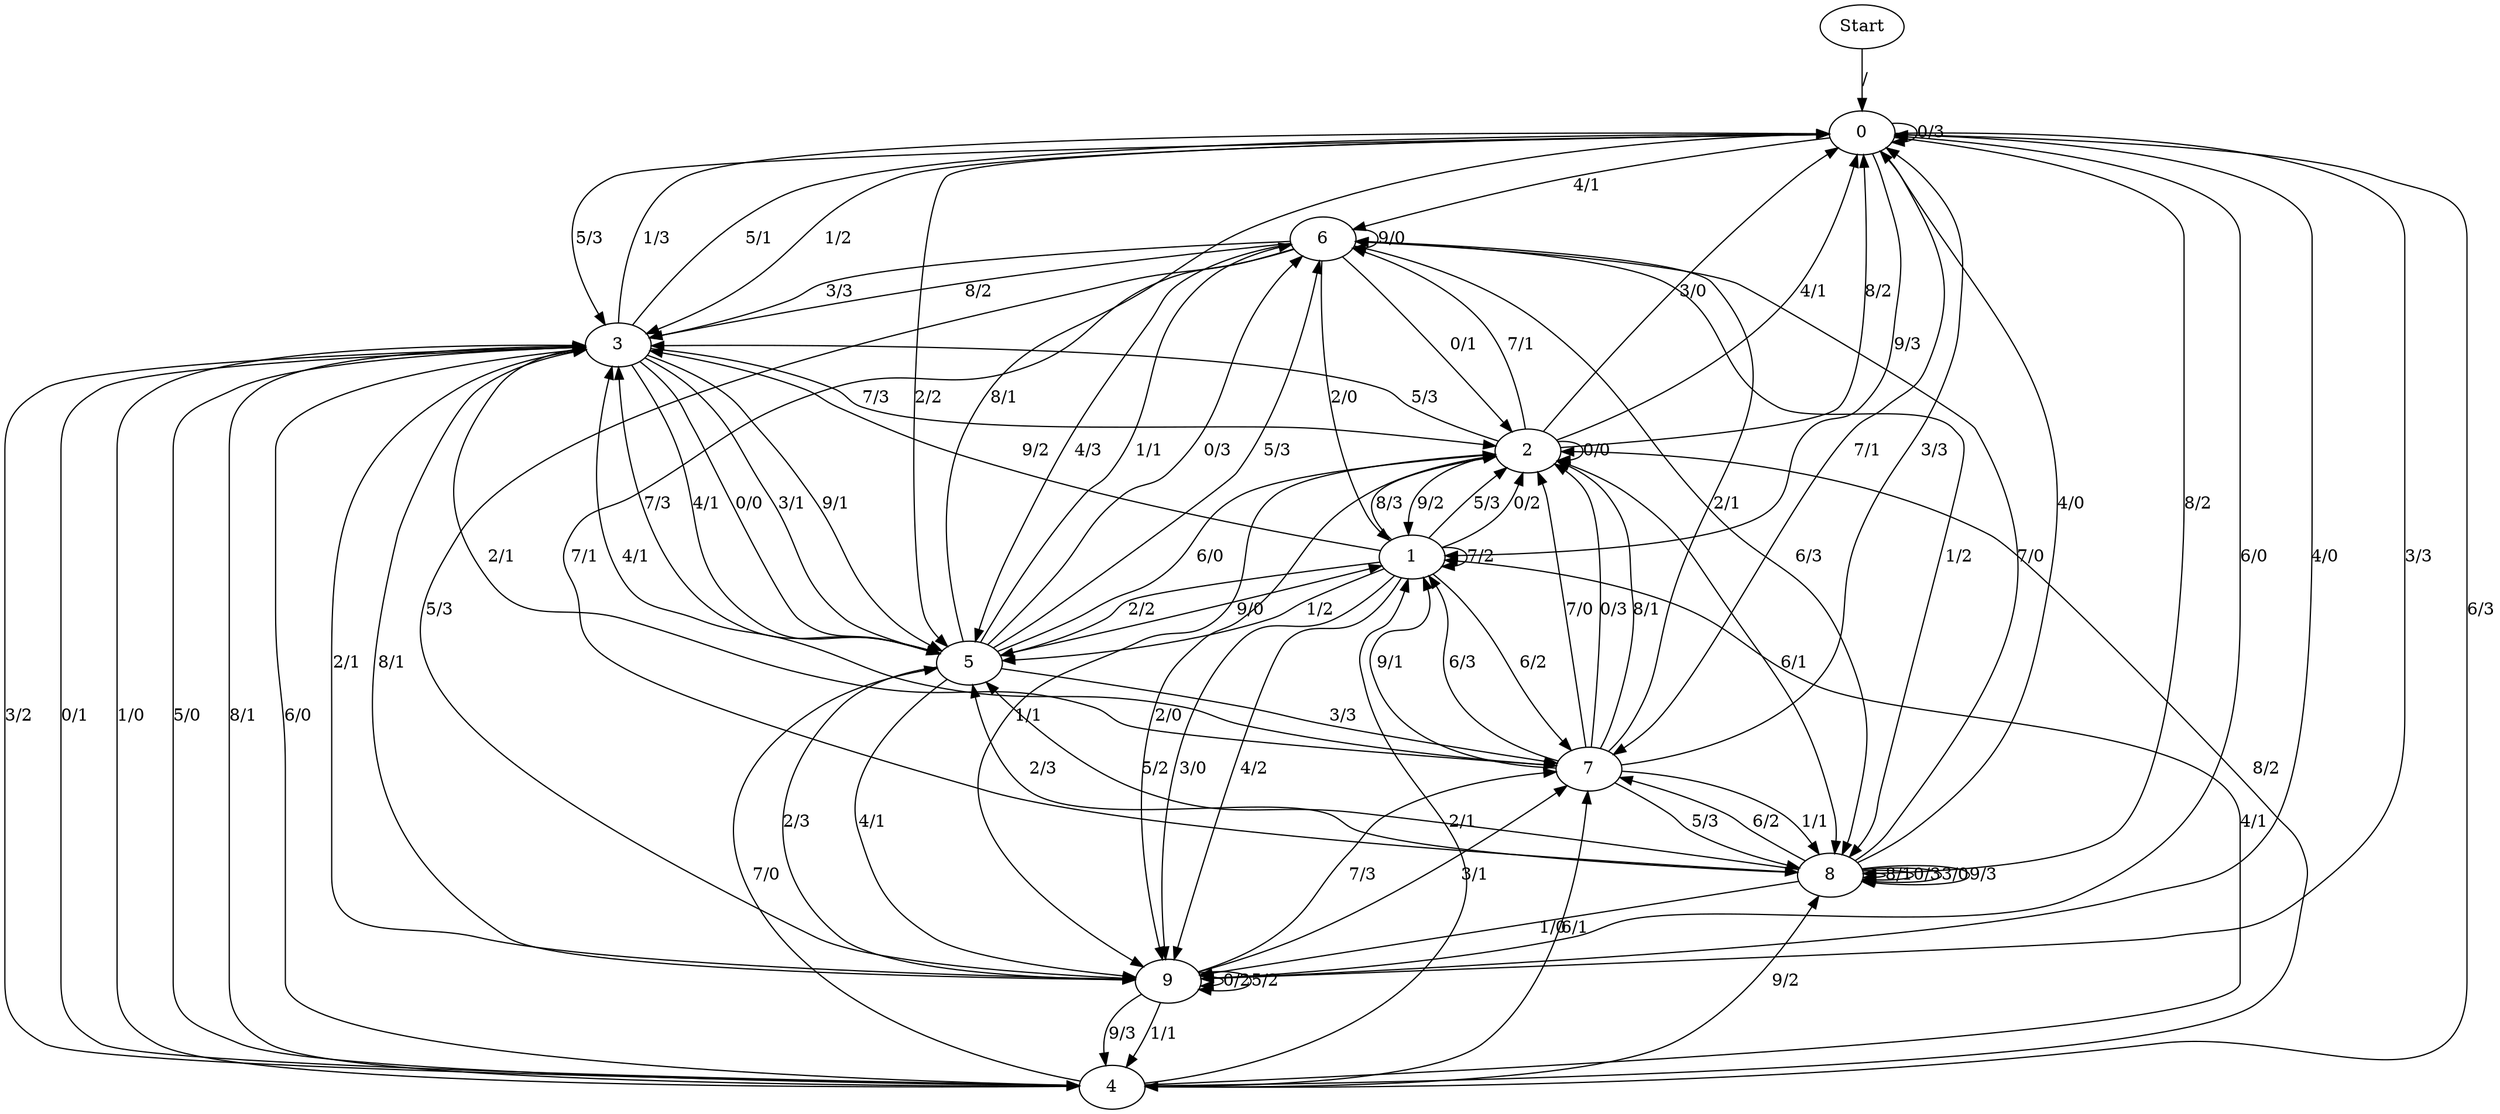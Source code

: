 digraph {
	Start -> 0 [label="/"]
	0 -> 0 [label="0/3"]
	0 -> 6 [label="4/1"]
	0 -> 3 [label="5/3"]
	0 -> 9 [label="3/3"]
	0 -> 7 [label="7/1"]
	0 -> 4 [label="6/3"]
	0 -> 5 [label="2/2"]
	0 -> 3 [label="1/2"]
	0 -> 8 [label="8/2"]
	0 -> 1 [label="9/3"]
	9 -> 7 [label="7/3"]
	9 -> 9 [label="0/2"]
	9 -> 3 [label="8/1"]
	9 -> 7 [label="3/1"]
	9 -> 4 [label="1/1"]
	9 -> 9 [label="5/2"]
	9 -> 4 [label="9/3"]
	9 -> 0 [label="6/0"]
	9 -> 0 [label="4/0"]
	9 -> 3 [label="2/1"]
	3 -> 4 [label="8/1"]
	3 -> 5 [label="4/1"]
	3 -> 2 [label="7/3"]
	3 -> 0 [label="1/3"]
	3 -> 5 [label="0/0"]
	3 -> 0 [label="5/1"]
	3 -> 7 [label="2/1"]
	3 -> 4 [label="6/0"]
	3 -> 5 [label="3/1"]
	3 -> 5 [label="9/1"]
	5 -> 7 [label="3/3"]
	5 -> 9 [label="2/3"]
	5 -> 1 [label="9/0"]
	5 -> 2 [label="6/0"]
	5 -> 6 [label="1/1"]
	5 -> 9 [label="4/1"]
	5 -> 6 [label="0/3"]
	5 -> 0 [label="8/1"]
	5 -> 6 [label="5/3"]
	5 -> 3 [label="7/3"]
	6 -> 6 [label="9/0"]
	6 -> 8 [label="7/1"]
	6 -> 2 [label="0/1"]
	6 -> 3 [label="8/2"]
	6 -> 5 [label="4/3"]
	6 -> 8 [label="6/3"]
	6 -> 3 [label="3/3"]
	6 -> 8 [label="1/2"]
	6 -> 1 [label="2/0"]
	6 -> 9 [label="5/3"]
	8 -> 7 [label="6/2"]
	8 -> 6 [label="7/0"]
	8 -> 8 [label="8/1"]
	8 -> 0 [label="4/0"]
	8 -> 8 [label="0/3"]
	8 -> 8 [label="3/0"]
	8 -> 9 [label="1/0"]
	8 -> 8 [label="9/3"]
	8 -> 5 [label="5/2"]
	8 -> 5 [label="2/3"]
	7 -> 8 [label="1/1"]
	7 -> 3 [label="4/1"]
	7 -> 2 [label="0/3"]
	7 -> 1 [label="9/1"]
	7 -> 2 [label="8/1"]
	7 -> 6 [label="2/1"]
	7 -> 1 [label="6/3"]
	7 -> 2 [label="7/0"]
	7 -> 0 [label="3/3"]
	7 -> 8 [label="5/3"]
	2 -> 8 [label="6/1"]
	2 -> 6 [label="7/1"]
	2 -> 2 [label="0/0"]
	2 -> 9 [label="1/1"]
	2 -> 0 [label="8/2"]
	2 -> 0 [label="3/0"]
	2 -> 3 [label="5/3"]
	2 -> 9 [label="2/0"]
	2 -> 0 [label="4/1"]
	2 -> 1 [label="9/2"]
	4 -> 7 [label="6/1"]
	4 -> 5 [label="7/0"]
	4 -> 3 [label="3/2"]
	4 -> 1 [label="2/1"]
	4 -> 1 [label="4/1"]
	4 -> 3 [label="0/1"]
	4 -> 3 [label="1/0"]
	4 -> 3 [label="5/0"]
	4 -> 8 [label="9/2"]
	4 -> 2 [label="8/2"]
	1 -> 2 [label="5/3"]
	1 -> 5 [label="2/2"]
	1 -> 9 [label="3/0"]
	1 -> 9 [label="4/2"]
	1 -> 1 [label="7/2"]
	1 -> 2 [label="0/2"]
	1 -> 5 [label="1/2"]
	1 -> 2 [label="8/3"]
	1 -> 7 [label="6/2"]
	1 -> 3 [label="9/2"]
}